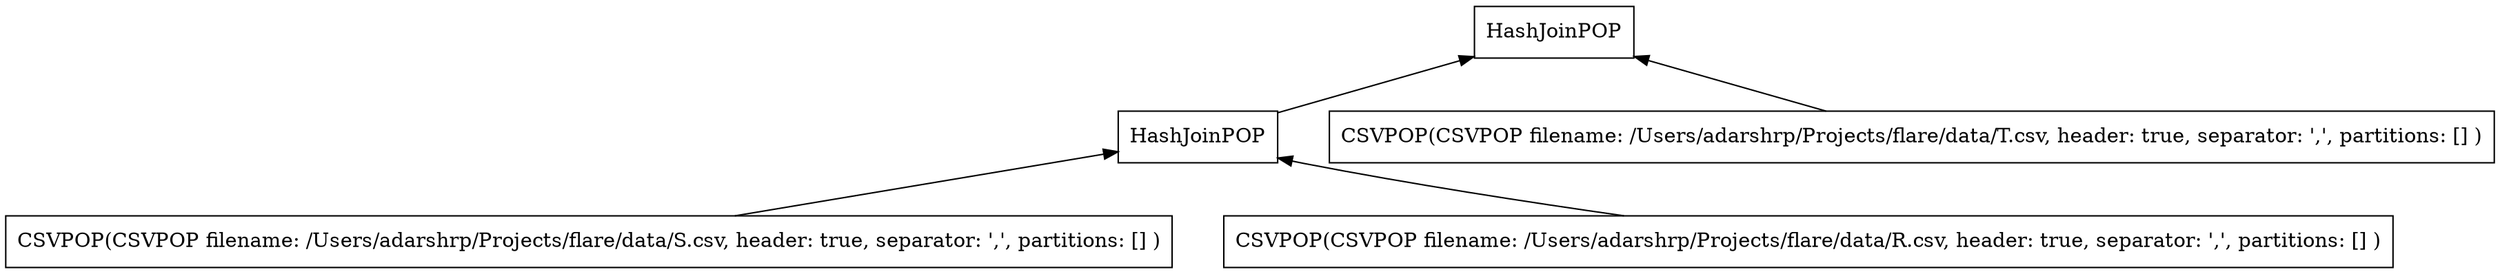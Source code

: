 digraph example1 {
    node [shape=record];
    rankdir=BT;
    nodesep=0.5;
    ordering="in";
    popkeyPOPKey4v1 -> popkeyPOPKey5v1;
    popkeyPOPKey3v1 -> popkeyPOPKey4v1;
    popkeyPOPKey3v1[label="CSVPOP(CSVPOP  filename: /Users/adarshrp/Projects/flare/data/S.csv, header: true, separator: ',', partitions: [] )"];
    popkeyPOPKey2v1 -> popkeyPOPKey4v1;
    popkeyPOPKey2v1[label="CSVPOP(CSVPOP  filename: /Users/adarshrp/Projects/flare/data/R.csv, header: true, separator: ',', partitions: [] )"];
    popkeyPOPKey4v1[label="HashJoinPOP"];
    popkeyPOPKey1v1 -> popkeyPOPKey5v1;
    popkeyPOPKey1v1[label="CSVPOP(CSVPOP  filename: /Users/adarshrp/Projects/flare/data/T.csv, header: true, separator: ',', partitions: [] )"];
    popkeyPOPKey5v1[label="HashJoinPOP"];
}
